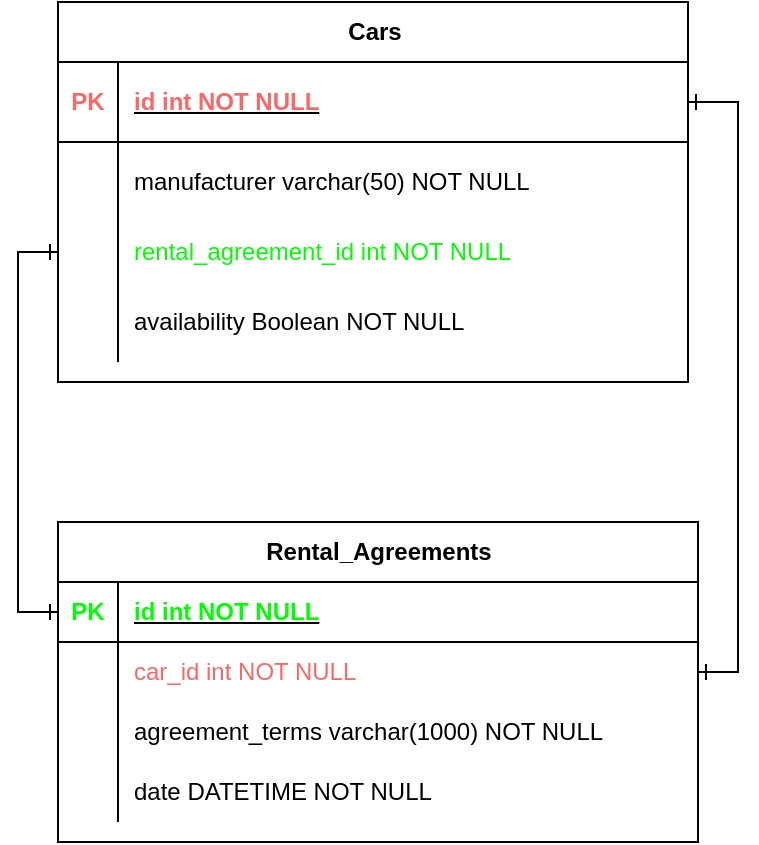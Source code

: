 <mxfile version="24.2.7" type="github">
  <diagram id="R2lEEEUBdFMjLlhIrx00" name="Page-1">
    <mxGraphModel dx="794" dy="458" grid="1" gridSize="10" guides="1" tooltips="1" connect="1" arrows="1" fold="1" page="1" pageScale="1" pageWidth="850" pageHeight="1100" math="0" shadow="0" extFonts="Permanent Marker^https://fonts.googleapis.com/css?family=Permanent+Marker">
      <root>
        <mxCell id="0" />
        <mxCell id="1" parent="0" />
        <mxCell id="p9CdH4TS3y8pLgS_cBUv-1" value="Cars" style="shape=table;startSize=30;container=1;collapsible=1;childLayout=tableLayout;fixedRows=1;rowLines=0;fontStyle=1;align=center;resizeLast=1;html=1;" parent="1" vertex="1">
          <mxGeometry x="265" y="60" width="315" height="190" as="geometry" />
        </mxCell>
        <mxCell id="p9CdH4TS3y8pLgS_cBUv-2" value="" style="shape=tableRow;horizontal=0;startSize=0;swimlaneHead=0;swimlaneBody=0;fillColor=none;collapsible=0;dropTarget=0;points=[[0,0.5],[1,0.5]];portConstraint=eastwest;top=0;left=0;right=0;bottom=1;" parent="p9CdH4TS3y8pLgS_cBUv-1" vertex="1">
          <mxGeometry y="30" width="315" height="40" as="geometry" />
        </mxCell>
        <mxCell id="p9CdH4TS3y8pLgS_cBUv-3" value="&lt;font color=&quot;#ff6666&quot;&gt;PK&lt;/font&gt;" style="shape=partialRectangle;connectable=0;fillColor=none;top=0;left=0;bottom=0;right=0;fontStyle=1;overflow=hidden;whiteSpace=wrap;html=1;" parent="p9CdH4TS3y8pLgS_cBUv-2" vertex="1">
          <mxGeometry width="30" height="40" as="geometry">
            <mxRectangle width="30" height="40" as="alternateBounds" />
          </mxGeometry>
        </mxCell>
        <mxCell id="p9CdH4TS3y8pLgS_cBUv-4" value="&lt;font color=&quot;#ff6666&quot;&gt;id int NOT NULL&lt;/font&gt;" style="shape=partialRectangle;connectable=0;fillColor=none;top=0;left=0;bottom=0;right=0;align=left;spacingLeft=6;fontStyle=5;overflow=hidden;whiteSpace=wrap;html=1;" parent="p9CdH4TS3y8pLgS_cBUv-2" vertex="1">
          <mxGeometry x="30" width="285" height="40" as="geometry">
            <mxRectangle width="285" height="40" as="alternateBounds" />
          </mxGeometry>
        </mxCell>
        <mxCell id="p9CdH4TS3y8pLgS_cBUv-5" value="" style="shape=tableRow;horizontal=0;startSize=0;swimlaneHead=0;swimlaneBody=0;fillColor=none;collapsible=0;dropTarget=0;points=[[0,0.5],[1,0.5]];portConstraint=eastwest;top=0;left=0;right=0;bottom=0;" parent="p9CdH4TS3y8pLgS_cBUv-1" vertex="1">
          <mxGeometry y="70" width="315" height="40" as="geometry" />
        </mxCell>
        <mxCell id="p9CdH4TS3y8pLgS_cBUv-6" value="" style="shape=partialRectangle;connectable=0;fillColor=none;top=0;left=0;bottom=0;right=0;editable=1;overflow=hidden;whiteSpace=wrap;html=1;" parent="p9CdH4TS3y8pLgS_cBUv-5" vertex="1">
          <mxGeometry width="30" height="40" as="geometry">
            <mxRectangle width="30" height="40" as="alternateBounds" />
          </mxGeometry>
        </mxCell>
        <mxCell id="p9CdH4TS3y8pLgS_cBUv-7" value="manufacturer varchar(50) NOT NULL" style="shape=partialRectangle;connectable=0;fillColor=none;top=0;left=0;bottom=0;right=0;align=left;spacingLeft=6;overflow=hidden;whiteSpace=wrap;html=1;" parent="p9CdH4TS3y8pLgS_cBUv-5" vertex="1">
          <mxGeometry x="30" width="285" height="40" as="geometry">
            <mxRectangle width="285" height="40" as="alternateBounds" />
          </mxGeometry>
        </mxCell>
        <mxCell id="p9CdH4TS3y8pLgS_cBUv-8" value="" style="shape=tableRow;horizontal=0;startSize=0;swimlaneHead=0;swimlaneBody=0;fillColor=none;collapsible=0;dropTarget=0;points=[[0,0.5],[1,0.5]];portConstraint=eastwest;top=0;left=0;right=0;bottom=0;" parent="p9CdH4TS3y8pLgS_cBUv-1" vertex="1">
          <mxGeometry y="110" width="315" height="30" as="geometry" />
        </mxCell>
        <mxCell id="p9CdH4TS3y8pLgS_cBUv-9" value="" style="shape=partialRectangle;connectable=0;fillColor=none;top=0;left=0;bottom=0;right=0;editable=1;overflow=hidden;whiteSpace=wrap;html=1;" parent="p9CdH4TS3y8pLgS_cBUv-8" vertex="1">
          <mxGeometry width="30" height="30" as="geometry">
            <mxRectangle width="30" height="30" as="alternateBounds" />
          </mxGeometry>
        </mxCell>
        <mxCell id="p9CdH4TS3y8pLgS_cBUv-10" value="&lt;font color=&quot;#00ff00&quot;&gt;rental_agreement_id int NOT NULL&lt;/font&gt;" style="shape=partialRectangle;connectable=0;fillColor=none;top=0;left=0;bottom=0;right=0;align=left;spacingLeft=6;overflow=hidden;whiteSpace=wrap;html=1;" parent="p9CdH4TS3y8pLgS_cBUv-8" vertex="1">
          <mxGeometry x="30" width="285" height="30" as="geometry">
            <mxRectangle width="285" height="30" as="alternateBounds" />
          </mxGeometry>
        </mxCell>
        <mxCell id="p9CdH4TS3y8pLgS_cBUv-11" value="" style="shape=tableRow;horizontal=0;startSize=0;swimlaneHead=0;swimlaneBody=0;fillColor=none;collapsible=0;dropTarget=0;points=[[0,0.5],[1,0.5]];portConstraint=eastwest;top=0;left=0;right=0;bottom=0;" parent="p9CdH4TS3y8pLgS_cBUv-1" vertex="1">
          <mxGeometry y="140" width="315" height="40" as="geometry" />
        </mxCell>
        <mxCell id="p9CdH4TS3y8pLgS_cBUv-12" value="" style="shape=partialRectangle;connectable=0;fillColor=none;top=0;left=0;bottom=0;right=0;editable=1;overflow=hidden;whiteSpace=wrap;html=1;" parent="p9CdH4TS3y8pLgS_cBUv-11" vertex="1">
          <mxGeometry width="30" height="40" as="geometry">
            <mxRectangle width="30" height="40" as="alternateBounds" />
          </mxGeometry>
        </mxCell>
        <mxCell id="p9CdH4TS3y8pLgS_cBUv-13" value="availability Boolean NOT NULL" style="shape=partialRectangle;connectable=0;fillColor=none;top=0;left=0;bottom=0;right=0;align=left;spacingLeft=6;overflow=hidden;whiteSpace=wrap;html=1;" parent="p9CdH4TS3y8pLgS_cBUv-11" vertex="1">
          <mxGeometry x="30" width="285" height="40" as="geometry">
            <mxRectangle width="285" height="40" as="alternateBounds" />
          </mxGeometry>
        </mxCell>
        <mxCell id="p9CdH4TS3y8pLgS_cBUv-14" value="Rental_Agreements" style="shape=table;startSize=30;container=1;collapsible=1;childLayout=tableLayout;fixedRows=1;rowLines=0;fontStyle=1;align=center;resizeLast=1;html=1;" parent="1" vertex="1">
          <mxGeometry x="265" y="320" width="320" height="160" as="geometry" />
        </mxCell>
        <mxCell id="p9CdH4TS3y8pLgS_cBUv-15" value="" style="shape=tableRow;horizontal=0;startSize=0;swimlaneHead=0;swimlaneBody=0;fillColor=none;collapsible=0;dropTarget=0;points=[[0,0.5],[1,0.5]];portConstraint=eastwest;top=0;left=0;right=0;bottom=1;" parent="p9CdH4TS3y8pLgS_cBUv-14" vertex="1">
          <mxGeometry y="30" width="320" height="30" as="geometry" />
        </mxCell>
        <mxCell id="p9CdH4TS3y8pLgS_cBUv-16" value="&lt;font color=&quot;#00ff00&quot;&gt;PK&lt;/font&gt;" style="shape=partialRectangle;connectable=0;fillColor=none;top=0;left=0;bottom=0;right=0;fontStyle=1;overflow=hidden;whiteSpace=wrap;html=1;" parent="p9CdH4TS3y8pLgS_cBUv-15" vertex="1">
          <mxGeometry width="30" height="30" as="geometry">
            <mxRectangle width="30" height="30" as="alternateBounds" />
          </mxGeometry>
        </mxCell>
        <mxCell id="p9CdH4TS3y8pLgS_cBUv-17" value="&lt;font color=&quot;#00ff00&quot;&gt;id int NOT NULL&lt;/font&gt;" style="shape=partialRectangle;connectable=0;fillColor=none;top=0;left=0;bottom=0;right=0;align=left;spacingLeft=6;fontStyle=5;overflow=hidden;whiteSpace=wrap;html=1;" parent="p9CdH4TS3y8pLgS_cBUv-15" vertex="1">
          <mxGeometry x="30" width="290" height="30" as="geometry">
            <mxRectangle width="290" height="30" as="alternateBounds" />
          </mxGeometry>
        </mxCell>
        <mxCell id="p9CdH4TS3y8pLgS_cBUv-18" value="" style="shape=tableRow;horizontal=0;startSize=0;swimlaneHead=0;swimlaneBody=0;fillColor=none;collapsible=0;dropTarget=0;points=[[0,0.5],[1,0.5]];portConstraint=eastwest;top=0;left=0;right=0;bottom=0;" parent="p9CdH4TS3y8pLgS_cBUv-14" vertex="1">
          <mxGeometry y="60" width="320" height="30" as="geometry" />
        </mxCell>
        <mxCell id="p9CdH4TS3y8pLgS_cBUv-19" value="" style="shape=partialRectangle;connectable=0;fillColor=none;top=0;left=0;bottom=0;right=0;editable=1;overflow=hidden;whiteSpace=wrap;html=1;" parent="p9CdH4TS3y8pLgS_cBUv-18" vertex="1">
          <mxGeometry width="30" height="30" as="geometry">
            <mxRectangle width="30" height="30" as="alternateBounds" />
          </mxGeometry>
        </mxCell>
        <mxCell id="p9CdH4TS3y8pLgS_cBUv-20" value="&lt;font color=&quot;#ff6666&quot;&gt;car_id int NOT NULL&lt;/font&gt;" style="shape=partialRectangle;connectable=0;fillColor=none;top=0;left=0;bottom=0;right=0;align=left;spacingLeft=6;overflow=hidden;whiteSpace=wrap;html=1;" parent="p9CdH4TS3y8pLgS_cBUv-18" vertex="1">
          <mxGeometry x="30" width="290" height="30" as="geometry">
            <mxRectangle width="290" height="30" as="alternateBounds" />
          </mxGeometry>
        </mxCell>
        <mxCell id="p9CdH4TS3y8pLgS_cBUv-21" value="" style="shape=tableRow;horizontal=0;startSize=0;swimlaneHead=0;swimlaneBody=0;fillColor=none;collapsible=0;dropTarget=0;points=[[0,0.5],[1,0.5]];portConstraint=eastwest;top=0;left=0;right=0;bottom=0;" parent="p9CdH4TS3y8pLgS_cBUv-14" vertex="1">
          <mxGeometry y="90" width="320" height="30" as="geometry" />
        </mxCell>
        <mxCell id="p9CdH4TS3y8pLgS_cBUv-22" value="" style="shape=partialRectangle;connectable=0;fillColor=none;top=0;left=0;bottom=0;right=0;editable=1;overflow=hidden;whiteSpace=wrap;html=1;" parent="p9CdH4TS3y8pLgS_cBUv-21" vertex="1">
          <mxGeometry width="30" height="30" as="geometry">
            <mxRectangle width="30" height="30" as="alternateBounds" />
          </mxGeometry>
        </mxCell>
        <mxCell id="p9CdH4TS3y8pLgS_cBUv-23" value="agreement_terms varchar(1000) NOT NULL" style="shape=partialRectangle;connectable=0;fillColor=none;top=0;left=0;bottom=0;right=0;align=left;spacingLeft=6;overflow=hidden;whiteSpace=wrap;html=1;" parent="p9CdH4TS3y8pLgS_cBUv-21" vertex="1">
          <mxGeometry x="30" width="290" height="30" as="geometry">
            <mxRectangle width="290" height="30" as="alternateBounds" />
          </mxGeometry>
        </mxCell>
        <mxCell id="p9CdH4TS3y8pLgS_cBUv-24" value="" style="shape=tableRow;horizontal=0;startSize=0;swimlaneHead=0;swimlaneBody=0;fillColor=none;collapsible=0;dropTarget=0;points=[[0,0.5],[1,0.5]];portConstraint=eastwest;top=0;left=0;right=0;bottom=0;" parent="p9CdH4TS3y8pLgS_cBUv-14" vertex="1">
          <mxGeometry y="120" width="320" height="30" as="geometry" />
        </mxCell>
        <mxCell id="p9CdH4TS3y8pLgS_cBUv-25" value="" style="shape=partialRectangle;connectable=0;fillColor=none;top=0;left=0;bottom=0;right=0;editable=1;overflow=hidden;whiteSpace=wrap;html=1;" parent="p9CdH4TS3y8pLgS_cBUv-24" vertex="1">
          <mxGeometry width="30" height="30" as="geometry">
            <mxRectangle width="30" height="30" as="alternateBounds" />
          </mxGeometry>
        </mxCell>
        <mxCell id="p9CdH4TS3y8pLgS_cBUv-26" value="date DATETIME NOT NULL" style="shape=partialRectangle;connectable=0;fillColor=none;top=0;left=0;bottom=0;right=0;align=left;spacingLeft=6;overflow=hidden;whiteSpace=wrap;html=1;" parent="p9CdH4TS3y8pLgS_cBUv-24" vertex="1">
          <mxGeometry x="30" width="290" height="30" as="geometry">
            <mxRectangle width="290" height="30" as="alternateBounds" />
          </mxGeometry>
        </mxCell>
        <mxCell id="p9CdH4TS3y8pLgS_cBUv-31" style="edgeStyle=orthogonalEdgeStyle;rounded=0;orthogonalLoop=1;jettySize=auto;html=1;entryX=1;entryY=0.5;entryDx=0;entryDy=0;exitX=1;exitY=0.5;exitDx=0;exitDy=0;startArrow=ERone;startFill=0;endArrow=ERone;endFill=0;" parent="1" source="p9CdH4TS3y8pLgS_cBUv-18" target="p9CdH4TS3y8pLgS_cBUv-2" edge="1">
          <mxGeometry relative="1" as="geometry" />
        </mxCell>
        <mxCell id="p9CdH4TS3y8pLgS_cBUv-32" style="edgeStyle=orthogonalEdgeStyle;rounded=0;orthogonalLoop=1;jettySize=auto;html=1;entryX=0;entryY=0.5;entryDx=0;entryDy=0;exitX=0;exitY=0.5;exitDx=0;exitDy=0;startArrow=ERone;startFill=0;endArrow=ERone;endFill=0;" parent="1" source="p9CdH4TS3y8pLgS_cBUv-8" target="p9CdH4TS3y8pLgS_cBUv-15" edge="1">
          <mxGeometry relative="1" as="geometry" />
        </mxCell>
      </root>
    </mxGraphModel>
  </diagram>
</mxfile>
